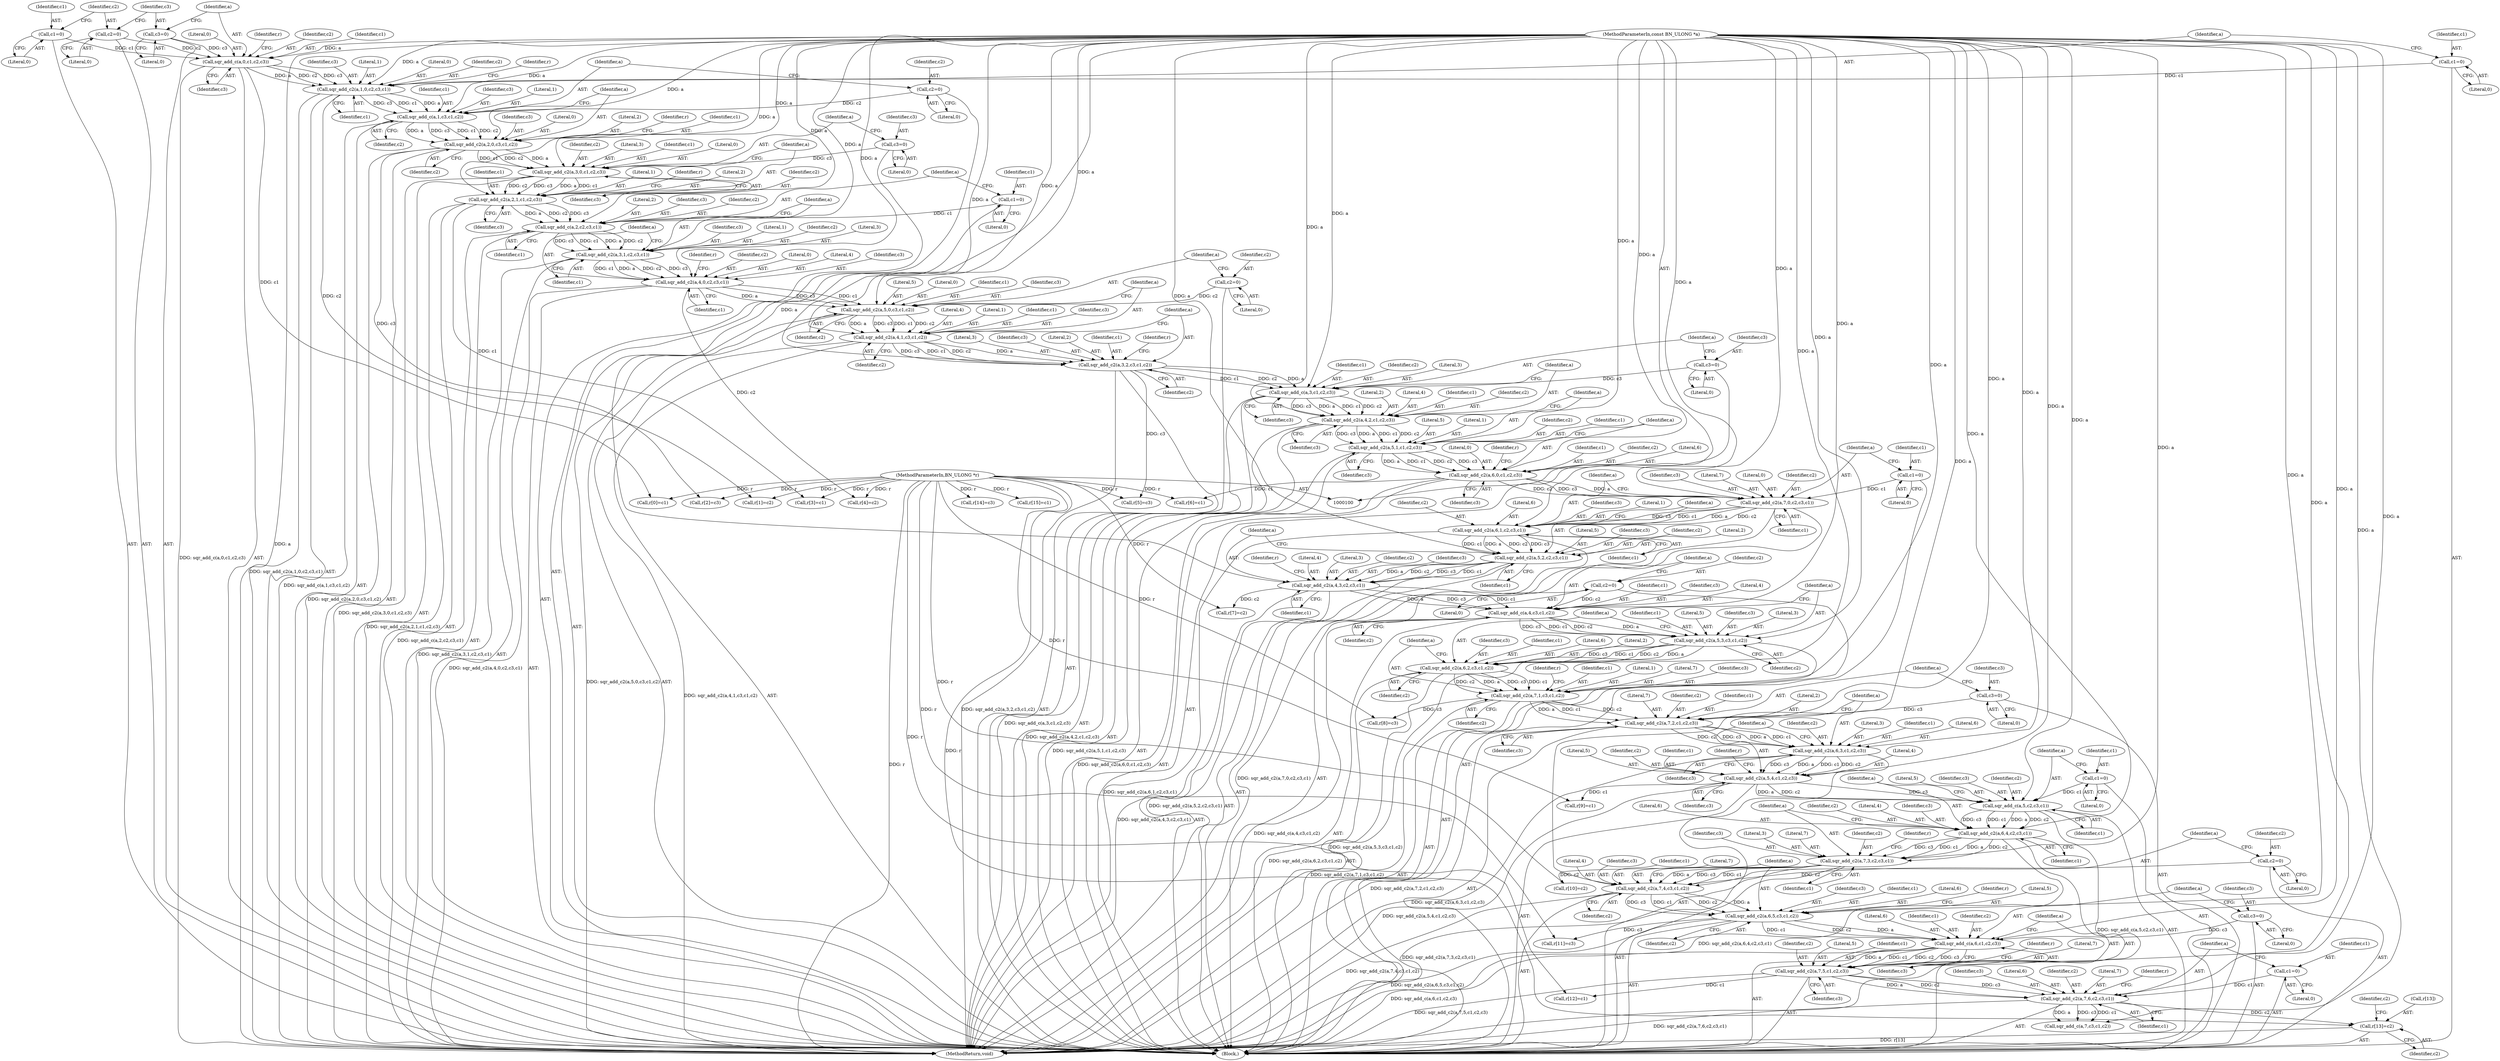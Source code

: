 digraph "0_openssl_a7a44ba55cb4f884c6bc9ceac90072dea38e66d0_2@array" {
"1000458" [label="(Call,r[13]=c2)"];
"1000451" [label="(Call,sqr_add_c2(a,7,6,c2,c3,c1))"];
"1000436" [label="(Call,sqr_add_c2(a,7,5,c1,c2,c3))"];
"1000430" [label="(Call,sqr_add_c(a,6,c1,c2,c3))"];
"1000415" [label="(Call,sqr_add_c2(a,6,5,c3,c1,c2))"];
"1000408" [label="(Call,sqr_add_c2(a,7,4,c3,c1,c2))"];
"1000393" [label="(Call,sqr_add_c2(a,7,3,c2,c3,c1))"];
"1000386" [label="(Call,sqr_add_c2(a,6,4,c2,c3,c1))"];
"1000380" [label="(Call,sqr_add_c(a,5,c2,c3,c1))"];
"1000365" [label="(Call,sqr_add_c2(a,5,4,c1,c2,c3))"];
"1000358" [label="(Call,sqr_add_c2(a,6,3,c1,c2,c3))"];
"1000351" [label="(Call,sqr_add_c2(a,7,2,c1,c2,c3))"];
"1000336" [label="(Call,sqr_add_c2(a,7,1,c3,c1,c2))"];
"1000329" [label="(Call,sqr_add_c2(a,6,2,c3,c1,c2))"];
"1000322" [label="(Call,sqr_add_c2(a,5,3,c3,c1,c2))"];
"1000316" [label="(Call,sqr_add_c(a,4,c3,c1,c2))"];
"1000301" [label="(Call,sqr_add_c2(a,4,3,c2,c3,c1))"];
"1000294" [label="(Call,sqr_add_c2(a,5,2,c2,c3,c1))"];
"1000287" [label="(Call,sqr_add_c2(a,6,1,c2,c3,c1))"];
"1000280" [label="(Call,sqr_add_c2(a,7,0,c2,c3,c1))"];
"1000265" [label="(Call,sqr_add_c2(a,6,0,c1,c2,c3))"];
"1000258" [label="(Call,sqr_add_c2(a,5,1,c1,c2,c3))"];
"1000251" [label="(Call,sqr_add_c2(a,4,2,c1,c2,c3))"];
"1000245" [label="(Call,sqr_add_c(a,3,c1,c2,c3))"];
"1000230" [label="(Call,sqr_add_c2(a,3,2,c3,c1,c2))"];
"1000223" [label="(Call,sqr_add_c2(a,4,1,c3,c1,c2))"];
"1000216" [label="(Call,sqr_add_c2(a,5,0,c3,c1,c2))"];
"1000201" [label="(Call,sqr_add_c2(a,4,0,c2,c3,c1))"];
"1000194" [label="(Call,sqr_add_c2(a,3,1,c2,c3,c1))"];
"1000188" [label="(Call,sqr_add_c(a,2,c2,c3,c1))"];
"1000173" [label="(Call,sqr_add_c2(a,2,1,c1,c2,c3))"];
"1000166" [label="(Call,sqr_add_c2(a,3,0,c1,c2,c3))"];
"1000151" [label="(Call,sqr_add_c2(a,2,0,c3,c1,c2))"];
"1000145" [label="(Call,sqr_add_c(a,1,c3,c1,c2))"];
"1000130" [label="(Call,sqr_add_c2(a,1,0,c2,c3,c1))"];
"1000116" [label="(Call,sqr_add_c(a,0,c1,c2,c3))"];
"1000102" [label="(MethodParameterIn,const BN_ULONG *a)"];
"1000107" [label="(Call,c1=0)"];
"1000110" [label="(Call,c2=0)"];
"1000113" [label="(Call,c3=0)"];
"1000127" [label="(Call,c1=0)"];
"1000142" [label="(Call,c2=0)"];
"1000163" [label="(Call,c3=0)"];
"1000185" [label="(Call,c1=0)"];
"1000213" [label="(Call,c2=0)"];
"1000242" [label="(Call,c3=0)"];
"1000277" [label="(Call,c1=0)"];
"1000313" [label="(Call,c2=0)"];
"1000348" [label="(Call,c3=0)"];
"1000377" [label="(Call,c1=0)"];
"1000405" [label="(Call,c2=0)"];
"1000427" [label="(Call,c3=0)"];
"1000448" [label="(Call,c1=0)"];
"1000101" [label="(MethodParameterIn,BN_ULONG *r)"];
"1000457" [label="(Identifier,c1)"];
"1000205" [label="(Identifier,c2)"];
"1000142" [label="(Call,c2=0)"];
"1000287" [label="(Call,sqr_add_c2(a,6,1,c2,c3,c1))"];
"1000148" [label="(Identifier,c3)"];
"1000333" [label="(Identifier,c3)"];
"1000195" [label="(Identifier,a)"];
"1000227" [label="(Identifier,c3)"];
"1000316" [label="(Call,sqr_add_c(a,4,c3,c1,c2))"];
"1000217" [label="(Identifier,a)"];
"1000351" [label="(Call,sqr_add_c2(a,7,2,c1,c2,c3))"];
"1000440" [label="(Identifier,c1)"];
"1000369" [label="(Identifier,c1)"];
"1000185" [label="(Call,c1=0)"];
"1000110" [label="(Call,c2=0)"];
"1000315" [label="(Literal,0)"];
"1000429" [label="(Literal,0)"];
"1000387" [label="(Identifier,a)"];
"1000155" [label="(Identifier,c3)"];
"1000169" [label="(Literal,0)"];
"1000294" [label="(Call,sqr_add_c2(a,5,2,c2,c3,c1))"];
"1000345" [label="(Identifier,r)"];
"1000320" [label="(Identifier,c1)"];
"1000328" [label="(Identifier,c2)"];
"1000395" [label="(Literal,7)"];
"1000293" [label="(Identifier,c1)"];
"1000422" [label="(Call,r[11]=c3)"];
"1000413" [label="(Identifier,c1)"];
"1000218" [label="(Literal,5)"];
"1000397" [label="(Identifier,c2)"];
"1000307" [label="(Identifier,c1)"];
"1000108" [label="(Identifier,c1)"];
"1000152" [label="(Identifier,a)"];
"1000354" [label="(Literal,2)"];
"1000357" [label="(Identifier,c3)"];
"1000317" [label="(Identifier,a)"];
"1000259" [label="(Identifier,a)"];
"1000377" [label="(Call,c1=0)"];
"1000284" [label="(Identifier,c2)"];
"1000219" [label="(Literal,0)"];
"1000334" [label="(Identifier,c1)"];
"1000374" [label="(Identifier,r)"];
"1000410" [label="(Literal,7)"];
"1000177" [label="(Identifier,c1)"];
"1000305" [label="(Identifier,c2)"];
"1000281" [label="(Identifier,a)"];
"1000295" [label="(Identifier,a)"];
"1000272" [label="(Call,r[6]=c1)"];
"1000204" [label="(Literal,0)"];
"1000131" [label="(Identifier,a)"];
"1000290" [label="(Literal,1)"];
"1000363" [label="(Identifier,c2)"];
"1000248" [label="(Identifier,c1)"];
"1000329" [label="(Call,sqr_add_c2(a,6,2,c3,c1,c2))"];
"1000107" [label="(Call,c1=0)"];
"1000386" [label="(Call,sqr_add_c2(a,6,4,c2,c3,c1))"];
"1000207" [label="(Identifier,c1)"];
"1000392" [label="(Identifier,c1)"];
"1000291" [label="(Identifier,c2)"];
"1000384" [label="(Identifier,c3)"];
"1000385" [label="(Identifier,c1)"];
"1000114" [label="(Identifier,c3)"];
"1000420" [label="(Identifier,c1)"];
"1000407" [label="(Literal,0)"];
"1000482" [label="(MethodReturn,void)"];
"1000350" [label="(Literal,0)"];
"1000191" [label="(Identifier,c2)"];
"1000103" [label="(Block,)"];
"1000147" [label="(Literal,1)"];
"1000124" [label="(Identifier,r)"];
"1000167" [label="(Identifier,a)"];
"1000157" [label="(Identifier,c2)"];
"1000251" [label="(Call,sqr_add_c2(a,4,2,c1,c2,c3))"];
"1000300" [label="(Identifier,c1)"];
"1000172" [label="(Identifier,c3)"];
"1000154" [label="(Literal,0)"];
"1000458" [label="(Call,r[13]=c2)"];
"1000464" [label="(Identifier,c2)"];
"1000371" [label="(Identifier,c3)"];
"1000368" [label="(Literal,4)"];
"1000336" [label="(Call,sqr_add_c2(a,7,1,c3,c1,c2))"];
"1000186" [label="(Identifier,c1)"];
"1000254" [label="(Literal,2)"];
"1000190" [label="(Literal,2)"];
"1000193" [label="(Identifier,c1)"];
"1000451" [label="(Call,sqr_add_c2(a,7,6,c2,c3,c1))"];
"1000321" [label="(Identifier,c2)"];
"1000176" [label="(Literal,1)"];
"1000182" [label="(Identifier,r)"];
"1000253" [label="(Literal,4)"];
"1000466" [label="(Call,sqr_add_c(a,7,c3,c1,c2))"];
"1000441" [label="(Identifier,c2)"];
"1000390" [label="(Identifier,c2)"];
"1000361" [label="(Literal,3)"];
"1000296" [label="(Literal,5)"];
"1000236" [label="(Identifier,c2)"];
"1000203" [label="(Literal,4)"];
"1000367" [label="(Literal,5)"];
"1000342" [label="(Identifier,c2)"];
"1000432" [label="(Literal,6)"];
"1000139" [label="(Identifier,r)"];
"1000120" [label="(Identifier,c2)"];
"1000113" [label="(Call,c3=0)"];
"1000171" [label="(Identifier,c2)"];
"1000225" [label="(Literal,4)"];
"1000477" [label="(Call,r[15]=c1)"];
"1000433" [label="(Identifier,c1)"];
"1000323" [label="(Identifier,a)"];
"1000366" [label="(Identifier,a)"];
"1000353" [label="(Literal,7)"];
"1000437" [label="(Identifier,a)"];
"1000200" [label="(Identifier,c1)"];
"1000187" [label="(Literal,0)"];
"1000299" [label="(Identifier,c3)"];
"1000383" [label="(Identifier,c2)"];
"1000267" [label="(Literal,6)"];
"1000348" [label="(Call,c3=0)"];
"1000358" [label="(Call,sqr_add_c2(a,6,3,c1,c2,c3))"];
"1000285" [label="(Identifier,c3)"];
"1000288" [label="(Identifier,a)"];
"1000337" [label="(Identifier,a)"];
"1000153" [label="(Literal,2)"];
"1000250" [label="(Identifier,c3)"];
"1000150" [label="(Identifier,c2)"];
"1000462" [label="(Identifier,c2)"];
"1000160" [label="(Identifier,r)"];
"1000326" [label="(Identifier,c3)"];
"1000352" [label="(Identifier,a)"];
"1000382" [label="(Literal,5)"];
"1000232" [label="(Literal,3)"];
"1000164" [label="(Identifier,c3)"];
"1000222" [label="(Identifier,c2)"];
"1000221" [label="(Identifier,c1)"];
"1000165" [label="(Literal,0)"];
"1000341" [label="(Identifier,c1)"];
"1000199" [label="(Identifier,c3)"];
"1000146" [label="(Identifier,a)"];
"1000370" [label="(Identifier,c2)"];
"1000359" [label="(Identifier,a)"];
"1000255" [label="(Identifier,c1)"];
"1000456" [label="(Identifier,c3)"];
"1000121" [label="(Identifier,c3)"];
"1000393" [label="(Call,sqr_add_c2(a,7,3,c2,c3,c1))"];
"1000194" [label="(Call,sqr_add_c2(a,3,1,c2,c3,c1))"];
"1000431" [label="(Identifier,a)"];
"1000400" [label="(Call,r[10]=c2)"];
"1000130" [label="(Call,sqr_add_c2(a,1,0,c2,c3,c1))"];
"1000129" [label="(Literal,0)"];
"1000417" [label="(Literal,6)"];
"1000102" [label="(MethodParameterIn,const BN_ULONG *a)"];
"1000430" [label="(Call,sqr_add_c(a,6,c1,c2,c3))"];
"1000415" [label="(Call,sqr_add_c2(a,6,5,c3,c1,c2))"];
"1000314" [label="(Identifier,c2)"];
"1000188" [label="(Call,sqr_add_c(a,2,c2,c3,c1))"];
"1000197" [label="(Literal,1)"];
"1000339" [label="(Literal,1)"];
"1000168" [label="(Literal,3)"];
"1000128" [label="(Identifier,c1)"];
"1000268" [label="(Literal,0)"];
"1000379" [label="(Literal,0)"];
"1000306" [label="(Identifier,c3)"];
"1000101" [label="(MethodParameterIn,BN_ULONG *r)"];
"1000372" [label="(Call,r[9]=c1)"];
"1000274" [label="(Identifier,r)"];
"1000280" [label="(Call,sqr_add_c2(a,7,0,c2,c3,c1))"];
"1000443" [label="(Call,r[12]=c1)"];
"1000414" [label="(Identifier,c2)"];
"1000234" [label="(Identifier,c3)"];
"1000416" [label="(Identifier,a)"];
"1000119" [label="(Identifier,c1)"];
"1000362" [label="(Identifier,c1)"];
"1000249" [label="(Identifier,c2)"];
"1000330" [label="(Identifier,a)"];
"1000402" [label="(Identifier,r)"];
"1000325" [label="(Literal,3)"];
"1000122" [label="(Call,r[0]=c1)"];
"1000327" [label="(Identifier,c1)"];
"1000322" [label="(Call,sqr_add_c2(a,5,3,c3,c1,c2))"];
"1000301" [label="(Call,sqr_add_c2(a,4,3,c2,c3,c1))"];
"1000298" [label="(Identifier,c2)"];
"1000226" [label="(Literal,1)"];
"1000170" [label="(Identifier,c1)"];
"1000233" [label="(Literal,2)"];
"1000206" [label="(Identifier,c3)"];
"1000237" [label="(Call,r[5]=c3)"];
"1000389" [label="(Literal,4)"];
"1000277" [label="(Call,c1=0)"];
"1000192" [label="(Identifier,c3)"];
"1000427" [label="(Call,c3=0)"];
"1000408" [label="(Call,sqr_add_c2(a,7,4,c3,c1,c2))"];
"1000265" [label="(Call,sqr_add_c2(a,6,0,c1,c2,c3))"];
"1000454" [label="(Literal,6)"];
"1000411" [label="(Literal,4)"];
"1000257" [label="(Identifier,c3)"];
"1000252" [label="(Identifier,a)"];
"1000262" [label="(Identifier,c1)"];
"1000235" [label="(Identifier,c1)"];
"1000180" [label="(Call,r[3]=c1)"];
"1000145" [label="(Call,sqr_add_c(a,1,c3,c1,c2))"];
"1000244" [label="(Literal,0)"];
"1000243" [label="(Identifier,c3)"];
"1000335" [label="(Identifier,c2)"];
"1000439" [label="(Literal,5)"];
"1000116" [label="(Call,sqr_add_c(a,0,c1,c2,c3))"];
"1000424" [label="(Identifier,r)"];
"1000449" [label="(Identifier,c1)"];
"1000436" [label="(Call,sqr_add_c2(a,7,5,c1,c2,c3))"];
"1000356" [label="(Identifier,c2)"];
"1000173" [label="(Call,sqr_add_c2(a,2,1,c1,c2,c3))"];
"1000137" [label="(Call,r[1]=c2)"];
"1000381" [label="(Identifier,a)"];
"1000412" [label="(Identifier,c3)"];
"1000127" [label="(Call,c1=0)"];
"1000455" [label="(Identifier,c2)"];
"1000118" [label="(Literal,0)"];
"1000115" [label="(Literal,0)"];
"1000215" [label="(Literal,0)"];
"1000319" [label="(Identifier,c3)"];
"1000231" [label="(Identifier,a)"];
"1000198" [label="(Identifier,c2)"];
"1000343" [label="(Call,r[8]=c3)"];
"1000445" [label="(Identifier,r)"];
"1000286" [label="(Identifier,c1)"];
"1000230" [label="(Call,sqr_add_c2(a,3,2,c3,c1,c2))"];
"1000338" [label="(Literal,7)"];
"1000158" [label="(Call,r[2]=c3)"];
"1000349" [label="(Identifier,c3)"];
"1000210" [label="(Identifier,r)"];
"1000391" [label="(Identifier,c3)"];
"1000297" [label="(Literal,2)"];
"1000214" [label="(Identifier,c2)"];
"1000279" [label="(Literal,0)"];
"1000421" [label="(Identifier,c2)"];
"1000331" [label="(Literal,6)"];
"1000434" [label="(Identifier,c2)"];
"1000459" [label="(Call,r[13])"];
"1000282" [label="(Literal,7)"];
"1000220" [label="(Identifier,c3)"];
"1000399" [label="(Identifier,c1)"];
"1000269" [label="(Identifier,c1)"];
"1000260" [label="(Literal,5)"];
"1000448" [label="(Call,c1=0)"];
"1000246" [label="(Identifier,a)"];
"1000228" [label="(Identifier,c1)"];
"1000201" [label="(Call,sqr_add_c2(a,4,0,c2,c3,c1))"];
"1000189" [label="(Identifier,a)"];
"1000438" [label="(Literal,7)"];
"1000245" [label="(Call,sqr_add_c(a,3,c1,c2,c3))"];
"1000261" [label="(Literal,1)"];
"1000380" [label="(Call,sqr_add_c(a,5,c2,c3,c1))"];
"1000340" [label="(Identifier,c3)"];
"1000175" [label="(Literal,2)"];
"1000208" [label="(Call,r[4]=c2)"];
"1000112" [label="(Literal,0)"];
"1000318" [label="(Literal,4)"];
"1000256" [label="(Identifier,c2)"];
"1000229" [label="(Identifier,c2)"];
"1000365" [label="(Call,sqr_add_c2(a,5,4,c1,c2,c3))"];
"1000196" [label="(Literal,3)"];
"1000163" [label="(Call,c3=0)"];
"1000149" [label="(Identifier,c1)"];
"1000117" [label="(Identifier,a)"];
"1000302" [label="(Identifier,a)"];
"1000216" [label="(Call,sqr_add_c2(a,5,0,c3,c1,c2))"];
"1000179" [label="(Identifier,c3)"];
"1000394" [label="(Identifier,a)"];
"1000109" [label="(Literal,0)"];
"1000409" [label="(Identifier,a)"];
"1000271" [label="(Identifier,c3)"];
"1000364" [label="(Identifier,c3)"];
"1000224" [label="(Identifier,a)"];
"1000174" [label="(Identifier,a)"];
"1000398" [label="(Identifier,c3)"];
"1000360" [label="(Literal,6)"];
"1000472" [label="(Call,r[14]=c3)"];
"1000453" [label="(Literal,7)"];
"1000166" [label="(Call,sqr_add_c2(a,3,0,c1,c2,c3))"];
"1000270" [label="(Identifier,c2)"];
"1000419" [label="(Identifier,c3)"];
"1000202" [label="(Identifier,a)"];
"1000239" [label="(Identifier,r)"];
"1000355" [label="(Identifier,c1)"];
"1000135" [label="(Identifier,c3)"];
"1000406" [label="(Identifier,c2)"];
"1000178" [label="(Identifier,c2)"];
"1000452" [label="(Identifier,a)"];
"1000213" [label="(Call,c2=0)"];
"1000313" [label="(Call,c2=0)"];
"1000405" [label="(Call,c2=0)"];
"1000324" [label="(Literal,5)"];
"1000308" [label="(Call,r[7]=c2)"];
"1000435" [label="(Identifier,c3)"];
"1000151" [label="(Call,sqr_add_c2(a,2,0,c3,c1,c2))"];
"1000278" [label="(Identifier,c1)"];
"1000378" [label="(Identifier,c1)"];
"1000388" [label="(Literal,6)"];
"1000442" [label="(Identifier,c3)"];
"1000242" [label="(Call,c3=0)"];
"1000144" [label="(Literal,0)"];
"1000143" [label="(Identifier,c2)"];
"1000289" [label="(Literal,6)"];
"1000264" [label="(Identifier,c3)"];
"1000396" [label="(Literal,3)"];
"1000258" [label="(Call,sqr_add_c2(a,5,1,c1,c2,c3))"];
"1000132" [label="(Literal,1)"];
"1000428" [label="(Identifier,c3)"];
"1000292" [label="(Identifier,c3)"];
"1000460" [label="(Identifier,r)"];
"1000450" [label="(Literal,0)"];
"1000332" [label="(Literal,2)"];
"1000310" [label="(Identifier,r)"];
"1000156" [label="(Identifier,c1)"];
"1000303" [label="(Literal,4)"];
"1000304" [label="(Literal,3)"];
"1000247" [label="(Literal,3)"];
"1000283" [label="(Literal,0)"];
"1000266" [label="(Identifier,a)"];
"1000263" [label="(Identifier,c2)"];
"1000133" [label="(Literal,0)"];
"1000223" [label="(Call,sqr_add_c2(a,4,1,c3,c1,c2))"];
"1000136" [label="(Identifier,c1)"];
"1000134" [label="(Identifier,c2)"];
"1000111" [label="(Identifier,c2)"];
"1000418" [label="(Literal,5)"];
"1000458" -> "1000103"  [label="AST: "];
"1000458" -> "1000462"  [label="CFG: "];
"1000459" -> "1000458"  [label="AST: "];
"1000462" -> "1000458"  [label="AST: "];
"1000464" -> "1000458"  [label="CFG: "];
"1000458" -> "1000482"  [label="DDG: r[13]"];
"1000451" -> "1000458"  [label="DDG: c2"];
"1000101" -> "1000458"  [label="DDG: r"];
"1000451" -> "1000103"  [label="AST: "];
"1000451" -> "1000457"  [label="CFG: "];
"1000452" -> "1000451"  [label="AST: "];
"1000453" -> "1000451"  [label="AST: "];
"1000454" -> "1000451"  [label="AST: "];
"1000455" -> "1000451"  [label="AST: "];
"1000456" -> "1000451"  [label="AST: "];
"1000457" -> "1000451"  [label="AST: "];
"1000460" -> "1000451"  [label="CFG: "];
"1000451" -> "1000482"  [label="DDG: sqr_add_c2(a,7,6,c2,c3,c1)"];
"1000436" -> "1000451"  [label="DDG: a"];
"1000436" -> "1000451"  [label="DDG: c2"];
"1000436" -> "1000451"  [label="DDG: c3"];
"1000102" -> "1000451"  [label="DDG: a"];
"1000448" -> "1000451"  [label="DDG: c1"];
"1000451" -> "1000466"  [label="DDG: a"];
"1000451" -> "1000466"  [label="DDG: c3"];
"1000451" -> "1000466"  [label="DDG: c1"];
"1000436" -> "1000103"  [label="AST: "];
"1000436" -> "1000442"  [label="CFG: "];
"1000437" -> "1000436"  [label="AST: "];
"1000438" -> "1000436"  [label="AST: "];
"1000439" -> "1000436"  [label="AST: "];
"1000440" -> "1000436"  [label="AST: "];
"1000441" -> "1000436"  [label="AST: "];
"1000442" -> "1000436"  [label="AST: "];
"1000445" -> "1000436"  [label="CFG: "];
"1000436" -> "1000482"  [label="DDG: sqr_add_c2(a,7,5,c1,c2,c3)"];
"1000430" -> "1000436"  [label="DDG: a"];
"1000430" -> "1000436"  [label="DDG: c1"];
"1000430" -> "1000436"  [label="DDG: c2"];
"1000430" -> "1000436"  [label="DDG: c3"];
"1000102" -> "1000436"  [label="DDG: a"];
"1000436" -> "1000443"  [label="DDG: c1"];
"1000430" -> "1000103"  [label="AST: "];
"1000430" -> "1000435"  [label="CFG: "];
"1000431" -> "1000430"  [label="AST: "];
"1000432" -> "1000430"  [label="AST: "];
"1000433" -> "1000430"  [label="AST: "];
"1000434" -> "1000430"  [label="AST: "];
"1000435" -> "1000430"  [label="AST: "];
"1000437" -> "1000430"  [label="CFG: "];
"1000430" -> "1000482"  [label="DDG: sqr_add_c(a,6,c1,c2,c3)"];
"1000415" -> "1000430"  [label="DDG: a"];
"1000415" -> "1000430"  [label="DDG: c1"];
"1000415" -> "1000430"  [label="DDG: c2"];
"1000102" -> "1000430"  [label="DDG: a"];
"1000427" -> "1000430"  [label="DDG: c3"];
"1000415" -> "1000103"  [label="AST: "];
"1000415" -> "1000421"  [label="CFG: "];
"1000416" -> "1000415"  [label="AST: "];
"1000417" -> "1000415"  [label="AST: "];
"1000418" -> "1000415"  [label="AST: "];
"1000419" -> "1000415"  [label="AST: "];
"1000420" -> "1000415"  [label="AST: "];
"1000421" -> "1000415"  [label="AST: "];
"1000424" -> "1000415"  [label="CFG: "];
"1000415" -> "1000482"  [label="DDG: sqr_add_c2(a,6,5,c3,c1,c2)"];
"1000408" -> "1000415"  [label="DDG: a"];
"1000408" -> "1000415"  [label="DDG: c3"];
"1000408" -> "1000415"  [label="DDG: c1"];
"1000408" -> "1000415"  [label="DDG: c2"];
"1000102" -> "1000415"  [label="DDG: a"];
"1000415" -> "1000422"  [label="DDG: c3"];
"1000408" -> "1000103"  [label="AST: "];
"1000408" -> "1000414"  [label="CFG: "];
"1000409" -> "1000408"  [label="AST: "];
"1000410" -> "1000408"  [label="AST: "];
"1000411" -> "1000408"  [label="AST: "];
"1000412" -> "1000408"  [label="AST: "];
"1000413" -> "1000408"  [label="AST: "];
"1000414" -> "1000408"  [label="AST: "];
"1000416" -> "1000408"  [label="CFG: "];
"1000408" -> "1000482"  [label="DDG: sqr_add_c2(a,7,4,c3,c1,c2)"];
"1000393" -> "1000408"  [label="DDG: a"];
"1000393" -> "1000408"  [label="DDG: c3"];
"1000393" -> "1000408"  [label="DDG: c1"];
"1000102" -> "1000408"  [label="DDG: a"];
"1000405" -> "1000408"  [label="DDG: c2"];
"1000393" -> "1000103"  [label="AST: "];
"1000393" -> "1000399"  [label="CFG: "];
"1000394" -> "1000393"  [label="AST: "];
"1000395" -> "1000393"  [label="AST: "];
"1000396" -> "1000393"  [label="AST: "];
"1000397" -> "1000393"  [label="AST: "];
"1000398" -> "1000393"  [label="AST: "];
"1000399" -> "1000393"  [label="AST: "];
"1000402" -> "1000393"  [label="CFG: "];
"1000393" -> "1000482"  [label="DDG: sqr_add_c2(a,7,3,c2,c3,c1)"];
"1000386" -> "1000393"  [label="DDG: a"];
"1000386" -> "1000393"  [label="DDG: c2"];
"1000386" -> "1000393"  [label="DDG: c3"];
"1000386" -> "1000393"  [label="DDG: c1"];
"1000102" -> "1000393"  [label="DDG: a"];
"1000393" -> "1000400"  [label="DDG: c2"];
"1000386" -> "1000103"  [label="AST: "];
"1000386" -> "1000392"  [label="CFG: "];
"1000387" -> "1000386"  [label="AST: "];
"1000388" -> "1000386"  [label="AST: "];
"1000389" -> "1000386"  [label="AST: "];
"1000390" -> "1000386"  [label="AST: "];
"1000391" -> "1000386"  [label="AST: "];
"1000392" -> "1000386"  [label="AST: "];
"1000394" -> "1000386"  [label="CFG: "];
"1000386" -> "1000482"  [label="DDG: sqr_add_c2(a,6,4,c2,c3,c1)"];
"1000380" -> "1000386"  [label="DDG: a"];
"1000380" -> "1000386"  [label="DDG: c2"];
"1000380" -> "1000386"  [label="DDG: c3"];
"1000380" -> "1000386"  [label="DDG: c1"];
"1000102" -> "1000386"  [label="DDG: a"];
"1000380" -> "1000103"  [label="AST: "];
"1000380" -> "1000385"  [label="CFG: "];
"1000381" -> "1000380"  [label="AST: "];
"1000382" -> "1000380"  [label="AST: "];
"1000383" -> "1000380"  [label="AST: "];
"1000384" -> "1000380"  [label="AST: "];
"1000385" -> "1000380"  [label="AST: "];
"1000387" -> "1000380"  [label="CFG: "];
"1000380" -> "1000482"  [label="DDG: sqr_add_c(a,5,c2,c3,c1)"];
"1000365" -> "1000380"  [label="DDG: a"];
"1000365" -> "1000380"  [label="DDG: c2"];
"1000365" -> "1000380"  [label="DDG: c3"];
"1000102" -> "1000380"  [label="DDG: a"];
"1000377" -> "1000380"  [label="DDG: c1"];
"1000365" -> "1000103"  [label="AST: "];
"1000365" -> "1000371"  [label="CFG: "];
"1000366" -> "1000365"  [label="AST: "];
"1000367" -> "1000365"  [label="AST: "];
"1000368" -> "1000365"  [label="AST: "];
"1000369" -> "1000365"  [label="AST: "];
"1000370" -> "1000365"  [label="AST: "];
"1000371" -> "1000365"  [label="AST: "];
"1000374" -> "1000365"  [label="CFG: "];
"1000365" -> "1000482"  [label="DDG: sqr_add_c2(a,5,4,c1,c2,c3)"];
"1000358" -> "1000365"  [label="DDG: a"];
"1000358" -> "1000365"  [label="DDG: c1"];
"1000358" -> "1000365"  [label="DDG: c2"];
"1000358" -> "1000365"  [label="DDG: c3"];
"1000102" -> "1000365"  [label="DDG: a"];
"1000365" -> "1000372"  [label="DDG: c1"];
"1000358" -> "1000103"  [label="AST: "];
"1000358" -> "1000364"  [label="CFG: "];
"1000359" -> "1000358"  [label="AST: "];
"1000360" -> "1000358"  [label="AST: "];
"1000361" -> "1000358"  [label="AST: "];
"1000362" -> "1000358"  [label="AST: "];
"1000363" -> "1000358"  [label="AST: "];
"1000364" -> "1000358"  [label="AST: "];
"1000366" -> "1000358"  [label="CFG: "];
"1000358" -> "1000482"  [label="DDG: sqr_add_c2(a,6,3,c1,c2,c3)"];
"1000351" -> "1000358"  [label="DDG: a"];
"1000351" -> "1000358"  [label="DDG: c1"];
"1000351" -> "1000358"  [label="DDG: c2"];
"1000351" -> "1000358"  [label="DDG: c3"];
"1000102" -> "1000358"  [label="DDG: a"];
"1000351" -> "1000103"  [label="AST: "];
"1000351" -> "1000357"  [label="CFG: "];
"1000352" -> "1000351"  [label="AST: "];
"1000353" -> "1000351"  [label="AST: "];
"1000354" -> "1000351"  [label="AST: "];
"1000355" -> "1000351"  [label="AST: "];
"1000356" -> "1000351"  [label="AST: "];
"1000357" -> "1000351"  [label="AST: "];
"1000359" -> "1000351"  [label="CFG: "];
"1000351" -> "1000482"  [label="DDG: sqr_add_c2(a,7,2,c1,c2,c3)"];
"1000336" -> "1000351"  [label="DDG: a"];
"1000336" -> "1000351"  [label="DDG: c1"];
"1000336" -> "1000351"  [label="DDG: c2"];
"1000102" -> "1000351"  [label="DDG: a"];
"1000348" -> "1000351"  [label="DDG: c3"];
"1000336" -> "1000103"  [label="AST: "];
"1000336" -> "1000342"  [label="CFG: "];
"1000337" -> "1000336"  [label="AST: "];
"1000338" -> "1000336"  [label="AST: "];
"1000339" -> "1000336"  [label="AST: "];
"1000340" -> "1000336"  [label="AST: "];
"1000341" -> "1000336"  [label="AST: "];
"1000342" -> "1000336"  [label="AST: "];
"1000345" -> "1000336"  [label="CFG: "];
"1000336" -> "1000482"  [label="DDG: sqr_add_c2(a,7,1,c3,c1,c2)"];
"1000329" -> "1000336"  [label="DDG: a"];
"1000329" -> "1000336"  [label="DDG: c3"];
"1000329" -> "1000336"  [label="DDG: c1"];
"1000329" -> "1000336"  [label="DDG: c2"];
"1000102" -> "1000336"  [label="DDG: a"];
"1000336" -> "1000343"  [label="DDG: c3"];
"1000329" -> "1000103"  [label="AST: "];
"1000329" -> "1000335"  [label="CFG: "];
"1000330" -> "1000329"  [label="AST: "];
"1000331" -> "1000329"  [label="AST: "];
"1000332" -> "1000329"  [label="AST: "];
"1000333" -> "1000329"  [label="AST: "];
"1000334" -> "1000329"  [label="AST: "];
"1000335" -> "1000329"  [label="AST: "];
"1000337" -> "1000329"  [label="CFG: "];
"1000329" -> "1000482"  [label="DDG: sqr_add_c2(a,6,2,c3,c1,c2)"];
"1000322" -> "1000329"  [label="DDG: a"];
"1000322" -> "1000329"  [label="DDG: c3"];
"1000322" -> "1000329"  [label="DDG: c1"];
"1000322" -> "1000329"  [label="DDG: c2"];
"1000102" -> "1000329"  [label="DDG: a"];
"1000322" -> "1000103"  [label="AST: "];
"1000322" -> "1000328"  [label="CFG: "];
"1000323" -> "1000322"  [label="AST: "];
"1000324" -> "1000322"  [label="AST: "];
"1000325" -> "1000322"  [label="AST: "];
"1000326" -> "1000322"  [label="AST: "];
"1000327" -> "1000322"  [label="AST: "];
"1000328" -> "1000322"  [label="AST: "];
"1000330" -> "1000322"  [label="CFG: "];
"1000322" -> "1000482"  [label="DDG: sqr_add_c2(a,5,3,c3,c1,c2)"];
"1000316" -> "1000322"  [label="DDG: a"];
"1000316" -> "1000322"  [label="DDG: c3"];
"1000316" -> "1000322"  [label="DDG: c1"];
"1000316" -> "1000322"  [label="DDG: c2"];
"1000102" -> "1000322"  [label="DDG: a"];
"1000316" -> "1000103"  [label="AST: "];
"1000316" -> "1000321"  [label="CFG: "];
"1000317" -> "1000316"  [label="AST: "];
"1000318" -> "1000316"  [label="AST: "];
"1000319" -> "1000316"  [label="AST: "];
"1000320" -> "1000316"  [label="AST: "];
"1000321" -> "1000316"  [label="AST: "];
"1000323" -> "1000316"  [label="CFG: "];
"1000316" -> "1000482"  [label="DDG: sqr_add_c(a,4,c3,c1,c2)"];
"1000301" -> "1000316"  [label="DDG: a"];
"1000301" -> "1000316"  [label="DDG: c3"];
"1000301" -> "1000316"  [label="DDG: c1"];
"1000102" -> "1000316"  [label="DDG: a"];
"1000313" -> "1000316"  [label="DDG: c2"];
"1000301" -> "1000103"  [label="AST: "];
"1000301" -> "1000307"  [label="CFG: "];
"1000302" -> "1000301"  [label="AST: "];
"1000303" -> "1000301"  [label="AST: "];
"1000304" -> "1000301"  [label="AST: "];
"1000305" -> "1000301"  [label="AST: "];
"1000306" -> "1000301"  [label="AST: "];
"1000307" -> "1000301"  [label="AST: "];
"1000310" -> "1000301"  [label="CFG: "];
"1000301" -> "1000482"  [label="DDG: sqr_add_c2(a,4,3,c2,c3,c1)"];
"1000294" -> "1000301"  [label="DDG: a"];
"1000294" -> "1000301"  [label="DDG: c2"];
"1000294" -> "1000301"  [label="DDG: c3"];
"1000294" -> "1000301"  [label="DDG: c1"];
"1000102" -> "1000301"  [label="DDG: a"];
"1000301" -> "1000308"  [label="DDG: c2"];
"1000294" -> "1000103"  [label="AST: "];
"1000294" -> "1000300"  [label="CFG: "];
"1000295" -> "1000294"  [label="AST: "];
"1000296" -> "1000294"  [label="AST: "];
"1000297" -> "1000294"  [label="AST: "];
"1000298" -> "1000294"  [label="AST: "];
"1000299" -> "1000294"  [label="AST: "];
"1000300" -> "1000294"  [label="AST: "];
"1000302" -> "1000294"  [label="CFG: "];
"1000294" -> "1000482"  [label="DDG: sqr_add_c2(a,5,2,c2,c3,c1)"];
"1000287" -> "1000294"  [label="DDG: a"];
"1000287" -> "1000294"  [label="DDG: c2"];
"1000287" -> "1000294"  [label="DDG: c3"];
"1000287" -> "1000294"  [label="DDG: c1"];
"1000102" -> "1000294"  [label="DDG: a"];
"1000287" -> "1000103"  [label="AST: "];
"1000287" -> "1000293"  [label="CFG: "];
"1000288" -> "1000287"  [label="AST: "];
"1000289" -> "1000287"  [label="AST: "];
"1000290" -> "1000287"  [label="AST: "];
"1000291" -> "1000287"  [label="AST: "];
"1000292" -> "1000287"  [label="AST: "];
"1000293" -> "1000287"  [label="AST: "];
"1000295" -> "1000287"  [label="CFG: "];
"1000287" -> "1000482"  [label="DDG: sqr_add_c2(a,6,1,c2,c3,c1)"];
"1000280" -> "1000287"  [label="DDG: a"];
"1000280" -> "1000287"  [label="DDG: c2"];
"1000280" -> "1000287"  [label="DDG: c3"];
"1000280" -> "1000287"  [label="DDG: c1"];
"1000102" -> "1000287"  [label="DDG: a"];
"1000280" -> "1000103"  [label="AST: "];
"1000280" -> "1000286"  [label="CFG: "];
"1000281" -> "1000280"  [label="AST: "];
"1000282" -> "1000280"  [label="AST: "];
"1000283" -> "1000280"  [label="AST: "];
"1000284" -> "1000280"  [label="AST: "];
"1000285" -> "1000280"  [label="AST: "];
"1000286" -> "1000280"  [label="AST: "];
"1000288" -> "1000280"  [label="CFG: "];
"1000280" -> "1000482"  [label="DDG: sqr_add_c2(a,7,0,c2,c3,c1)"];
"1000265" -> "1000280"  [label="DDG: a"];
"1000265" -> "1000280"  [label="DDG: c2"];
"1000265" -> "1000280"  [label="DDG: c3"];
"1000102" -> "1000280"  [label="DDG: a"];
"1000277" -> "1000280"  [label="DDG: c1"];
"1000265" -> "1000103"  [label="AST: "];
"1000265" -> "1000271"  [label="CFG: "];
"1000266" -> "1000265"  [label="AST: "];
"1000267" -> "1000265"  [label="AST: "];
"1000268" -> "1000265"  [label="AST: "];
"1000269" -> "1000265"  [label="AST: "];
"1000270" -> "1000265"  [label="AST: "];
"1000271" -> "1000265"  [label="AST: "];
"1000274" -> "1000265"  [label="CFG: "];
"1000265" -> "1000482"  [label="DDG: sqr_add_c2(a,6,0,c1,c2,c3)"];
"1000258" -> "1000265"  [label="DDG: a"];
"1000258" -> "1000265"  [label="DDG: c1"];
"1000258" -> "1000265"  [label="DDG: c2"];
"1000258" -> "1000265"  [label="DDG: c3"];
"1000102" -> "1000265"  [label="DDG: a"];
"1000265" -> "1000272"  [label="DDG: c1"];
"1000258" -> "1000103"  [label="AST: "];
"1000258" -> "1000264"  [label="CFG: "];
"1000259" -> "1000258"  [label="AST: "];
"1000260" -> "1000258"  [label="AST: "];
"1000261" -> "1000258"  [label="AST: "];
"1000262" -> "1000258"  [label="AST: "];
"1000263" -> "1000258"  [label="AST: "];
"1000264" -> "1000258"  [label="AST: "];
"1000266" -> "1000258"  [label="CFG: "];
"1000258" -> "1000482"  [label="DDG: sqr_add_c2(a,5,1,c1,c2,c3)"];
"1000251" -> "1000258"  [label="DDG: a"];
"1000251" -> "1000258"  [label="DDG: c1"];
"1000251" -> "1000258"  [label="DDG: c2"];
"1000251" -> "1000258"  [label="DDG: c3"];
"1000102" -> "1000258"  [label="DDG: a"];
"1000251" -> "1000103"  [label="AST: "];
"1000251" -> "1000257"  [label="CFG: "];
"1000252" -> "1000251"  [label="AST: "];
"1000253" -> "1000251"  [label="AST: "];
"1000254" -> "1000251"  [label="AST: "];
"1000255" -> "1000251"  [label="AST: "];
"1000256" -> "1000251"  [label="AST: "];
"1000257" -> "1000251"  [label="AST: "];
"1000259" -> "1000251"  [label="CFG: "];
"1000251" -> "1000482"  [label="DDG: sqr_add_c2(a,4,2,c1,c2,c3)"];
"1000245" -> "1000251"  [label="DDG: a"];
"1000245" -> "1000251"  [label="DDG: c1"];
"1000245" -> "1000251"  [label="DDG: c2"];
"1000245" -> "1000251"  [label="DDG: c3"];
"1000102" -> "1000251"  [label="DDG: a"];
"1000245" -> "1000103"  [label="AST: "];
"1000245" -> "1000250"  [label="CFG: "];
"1000246" -> "1000245"  [label="AST: "];
"1000247" -> "1000245"  [label="AST: "];
"1000248" -> "1000245"  [label="AST: "];
"1000249" -> "1000245"  [label="AST: "];
"1000250" -> "1000245"  [label="AST: "];
"1000252" -> "1000245"  [label="CFG: "];
"1000245" -> "1000482"  [label="DDG: sqr_add_c(a,3,c1,c2,c3)"];
"1000230" -> "1000245"  [label="DDG: a"];
"1000230" -> "1000245"  [label="DDG: c1"];
"1000230" -> "1000245"  [label="DDG: c2"];
"1000102" -> "1000245"  [label="DDG: a"];
"1000242" -> "1000245"  [label="DDG: c3"];
"1000230" -> "1000103"  [label="AST: "];
"1000230" -> "1000236"  [label="CFG: "];
"1000231" -> "1000230"  [label="AST: "];
"1000232" -> "1000230"  [label="AST: "];
"1000233" -> "1000230"  [label="AST: "];
"1000234" -> "1000230"  [label="AST: "];
"1000235" -> "1000230"  [label="AST: "];
"1000236" -> "1000230"  [label="AST: "];
"1000239" -> "1000230"  [label="CFG: "];
"1000230" -> "1000482"  [label="DDG: sqr_add_c2(a,3,2,c3,c1,c2)"];
"1000223" -> "1000230"  [label="DDG: a"];
"1000223" -> "1000230"  [label="DDG: c3"];
"1000223" -> "1000230"  [label="DDG: c1"];
"1000223" -> "1000230"  [label="DDG: c2"];
"1000102" -> "1000230"  [label="DDG: a"];
"1000230" -> "1000237"  [label="DDG: c3"];
"1000223" -> "1000103"  [label="AST: "];
"1000223" -> "1000229"  [label="CFG: "];
"1000224" -> "1000223"  [label="AST: "];
"1000225" -> "1000223"  [label="AST: "];
"1000226" -> "1000223"  [label="AST: "];
"1000227" -> "1000223"  [label="AST: "];
"1000228" -> "1000223"  [label="AST: "];
"1000229" -> "1000223"  [label="AST: "];
"1000231" -> "1000223"  [label="CFG: "];
"1000223" -> "1000482"  [label="DDG: sqr_add_c2(a,4,1,c3,c1,c2)"];
"1000216" -> "1000223"  [label="DDG: a"];
"1000216" -> "1000223"  [label="DDG: c3"];
"1000216" -> "1000223"  [label="DDG: c1"];
"1000216" -> "1000223"  [label="DDG: c2"];
"1000102" -> "1000223"  [label="DDG: a"];
"1000216" -> "1000103"  [label="AST: "];
"1000216" -> "1000222"  [label="CFG: "];
"1000217" -> "1000216"  [label="AST: "];
"1000218" -> "1000216"  [label="AST: "];
"1000219" -> "1000216"  [label="AST: "];
"1000220" -> "1000216"  [label="AST: "];
"1000221" -> "1000216"  [label="AST: "];
"1000222" -> "1000216"  [label="AST: "];
"1000224" -> "1000216"  [label="CFG: "];
"1000216" -> "1000482"  [label="DDG: sqr_add_c2(a,5,0,c3,c1,c2)"];
"1000201" -> "1000216"  [label="DDG: a"];
"1000201" -> "1000216"  [label="DDG: c3"];
"1000201" -> "1000216"  [label="DDG: c1"];
"1000102" -> "1000216"  [label="DDG: a"];
"1000213" -> "1000216"  [label="DDG: c2"];
"1000201" -> "1000103"  [label="AST: "];
"1000201" -> "1000207"  [label="CFG: "];
"1000202" -> "1000201"  [label="AST: "];
"1000203" -> "1000201"  [label="AST: "];
"1000204" -> "1000201"  [label="AST: "];
"1000205" -> "1000201"  [label="AST: "];
"1000206" -> "1000201"  [label="AST: "];
"1000207" -> "1000201"  [label="AST: "];
"1000210" -> "1000201"  [label="CFG: "];
"1000201" -> "1000482"  [label="DDG: sqr_add_c2(a,4,0,c2,c3,c1)"];
"1000194" -> "1000201"  [label="DDG: a"];
"1000194" -> "1000201"  [label="DDG: c2"];
"1000194" -> "1000201"  [label="DDG: c3"];
"1000194" -> "1000201"  [label="DDG: c1"];
"1000102" -> "1000201"  [label="DDG: a"];
"1000201" -> "1000208"  [label="DDG: c2"];
"1000194" -> "1000103"  [label="AST: "];
"1000194" -> "1000200"  [label="CFG: "];
"1000195" -> "1000194"  [label="AST: "];
"1000196" -> "1000194"  [label="AST: "];
"1000197" -> "1000194"  [label="AST: "];
"1000198" -> "1000194"  [label="AST: "];
"1000199" -> "1000194"  [label="AST: "];
"1000200" -> "1000194"  [label="AST: "];
"1000202" -> "1000194"  [label="CFG: "];
"1000194" -> "1000482"  [label="DDG: sqr_add_c2(a,3,1,c2,c3,c1)"];
"1000188" -> "1000194"  [label="DDG: a"];
"1000188" -> "1000194"  [label="DDG: c2"];
"1000188" -> "1000194"  [label="DDG: c3"];
"1000188" -> "1000194"  [label="DDG: c1"];
"1000102" -> "1000194"  [label="DDG: a"];
"1000188" -> "1000103"  [label="AST: "];
"1000188" -> "1000193"  [label="CFG: "];
"1000189" -> "1000188"  [label="AST: "];
"1000190" -> "1000188"  [label="AST: "];
"1000191" -> "1000188"  [label="AST: "];
"1000192" -> "1000188"  [label="AST: "];
"1000193" -> "1000188"  [label="AST: "];
"1000195" -> "1000188"  [label="CFG: "];
"1000188" -> "1000482"  [label="DDG: sqr_add_c(a,2,c2,c3,c1)"];
"1000173" -> "1000188"  [label="DDG: a"];
"1000173" -> "1000188"  [label="DDG: c2"];
"1000173" -> "1000188"  [label="DDG: c3"];
"1000102" -> "1000188"  [label="DDG: a"];
"1000185" -> "1000188"  [label="DDG: c1"];
"1000173" -> "1000103"  [label="AST: "];
"1000173" -> "1000179"  [label="CFG: "];
"1000174" -> "1000173"  [label="AST: "];
"1000175" -> "1000173"  [label="AST: "];
"1000176" -> "1000173"  [label="AST: "];
"1000177" -> "1000173"  [label="AST: "];
"1000178" -> "1000173"  [label="AST: "];
"1000179" -> "1000173"  [label="AST: "];
"1000182" -> "1000173"  [label="CFG: "];
"1000173" -> "1000482"  [label="DDG: sqr_add_c2(a,2,1,c1,c2,c3)"];
"1000166" -> "1000173"  [label="DDG: a"];
"1000166" -> "1000173"  [label="DDG: c1"];
"1000166" -> "1000173"  [label="DDG: c2"];
"1000166" -> "1000173"  [label="DDG: c3"];
"1000102" -> "1000173"  [label="DDG: a"];
"1000173" -> "1000180"  [label="DDG: c1"];
"1000166" -> "1000103"  [label="AST: "];
"1000166" -> "1000172"  [label="CFG: "];
"1000167" -> "1000166"  [label="AST: "];
"1000168" -> "1000166"  [label="AST: "];
"1000169" -> "1000166"  [label="AST: "];
"1000170" -> "1000166"  [label="AST: "];
"1000171" -> "1000166"  [label="AST: "];
"1000172" -> "1000166"  [label="AST: "];
"1000174" -> "1000166"  [label="CFG: "];
"1000166" -> "1000482"  [label="DDG: sqr_add_c2(a,3,0,c1,c2,c3)"];
"1000151" -> "1000166"  [label="DDG: a"];
"1000151" -> "1000166"  [label="DDG: c1"];
"1000151" -> "1000166"  [label="DDG: c2"];
"1000102" -> "1000166"  [label="DDG: a"];
"1000163" -> "1000166"  [label="DDG: c3"];
"1000151" -> "1000103"  [label="AST: "];
"1000151" -> "1000157"  [label="CFG: "];
"1000152" -> "1000151"  [label="AST: "];
"1000153" -> "1000151"  [label="AST: "];
"1000154" -> "1000151"  [label="AST: "];
"1000155" -> "1000151"  [label="AST: "];
"1000156" -> "1000151"  [label="AST: "];
"1000157" -> "1000151"  [label="AST: "];
"1000160" -> "1000151"  [label="CFG: "];
"1000151" -> "1000482"  [label="DDG: sqr_add_c2(a,2,0,c3,c1,c2)"];
"1000145" -> "1000151"  [label="DDG: a"];
"1000145" -> "1000151"  [label="DDG: c3"];
"1000145" -> "1000151"  [label="DDG: c1"];
"1000145" -> "1000151"  [label="DDG: c2"];
"1000102" -> "1000151"  [label="DDG: a"];
"1000151" -> "1000158"  [label="DDG: c3"];
"1000145" -> "1000103"  [label="AST: "];
"1000145" -> "1000150"  [label="CFG: "];
"1000146" -> "1000145"  [label="AST: "];
"1000147" -> "1000145"  [label="AST: "];
"1000148" -> "1000145"  [label="AST: "];
"1000149" -> "1000145"  [label="AST: "];
"1000150" -> "1000145"  [label="AST: "];
"1000152" -> "1000145"  [label="CFG: "];
"1000145" -> "1000482"  [label="DDG: sqr_add_c(a,1,c3,c1,c2)"];
"1000130" -> "1000145"  [label="DDG: a"];
"1000130" -> "1000145"  [label="DDG: c3"];
"1000130" -> "1000145"  [label="DDG: c1"];
"1000102" -> "1000145"  [label="DDG: a"];
"1000142" -> "1000145"  [label="DDG: c2"];
"1000130" -> "1000103"  [label="AST: "];
"1000130" -> "1000136"  [label="CFG: "];
"1000131" -> "1000130"  [label="AST: "];
"1000132" -> "1000130"  [label="AST: "];
"1000133" -> "1000130"  [label="AST: "];
"1000134" -> "1000130"  [label="AST: "];
"1000135" -> "1000130"  [label="AST: "];
"1000136" -> "1000130"  [label="AST: "];
"1000139" -> "1000130"  [label="CFG: "];
"1000130" -> "1000482"  [label="DDG: sqr_add_c2(a,1,0,c2,c3,c1)"];
"1000116" -> "1000130"  [label="DDG: a"];
"1000116" -> "1000130"  [label="DDG: c2"];
"1000116" -> "1000130"  [label="DDG: c3"];
"1000102" -> "1000130"  [label="DDG: a"];
"1000127" -> "1000130"  [label="DDG: c1"];
"1000130" -> "1000137"  [label="DDG: c2"];
"1000116" -> "1000103"  [label="AST: "];
"1000116" -> "1000121"  [label="CFG: "];
"1000117" -> "1000116"  [label="AST: "];
"1000118" -> "1000116"  [label="AST: "];
"1000119" -> "1000116"  [label="AST: "];
"1000120" -> "1000116"  [label="AST: "];
"1000121" -> "1000116"  [label="AST: "];
"1000124" -> "1000116"  [label="CFG: "];
"1000116" -> "1000482"  [label="DDG: sqr_add_c(a,0,c1,c2,c3)"];
"1000102" -> "1000116"  [label="DDG: a"];
"1000107" -> "1000116"  [label="DDG: c1"];
"1000110" -> "1000116"  [label="DDG: c2"];
"1000113" -> "1000116"  [label="DDG: c3"];
"1000116" -> "1000122"  [label="DDG: c1"];
"1000102" -> "1000100"  [label="AST: "];
"1000102" -> "1000482"  [label="DDG: a"];
"1000102" -> "1000466"  [label="DDG: a"];
"1000107" -> "1000103"  [label="AST: "];
"1000107" -> "1000109"  [label="CFG: "];
"1000108" -> "1000107"  [label="AST: "];
"1000109" -> "1000107"  [label="AST: "];
"1000111" -> "1000107"  [label="CFG: "];
"1000110" -> "1000103"  [label="AST: "];
"1000110" -> "1000112"  [label="CFG: "];
"1000111" -> "1000110"  [label="AST: "];
"1000112" -> "1000110"  [label="AST: "];
"1000114" -> "1000110"  [label="CFG: "];
"1000113" -> "1000103"  [label="AST: "];
"1000113" -> "1000115"  [label="CFG: "];
"1000114" -> "1000113"  [label="AST: "];
"1000115" -> "1000113"  [label="AST: "];
"1000117" -> "1000113"  [label="CFG: "];
"1000127" -> "1000103"  [label="AST: "];
"1000127" -> "1000129"  [label="CFG: "];
"1000128" -> "1000127"  [label="AST: "];
"1000129" -> "1000127"  [label="AST: "];
"1000131" -> "1000127"  [label="CFG: "];
"1000142" -> "1000103"  [label="AST: "];
"1000142" -> "1000144"  [label="CFG: "];
"1000143" -> "1000142"  [label="AST: "];
"1000144" -> "1000142"  [label="AST: "];
"1000146" -> "1000142"  [label="CFG: "];
"1000163" -> "1000103"  [label="AST: "];
"1000163" -> "1000165"  [label="CFG: "];
"1000164" -> "1000163"  [label="AST: "];
"1000165" -> "1000163"  [label="AST: "];
"1000167" -> "1000163"  [label="CFG: "];
"1000185" -> "1000103"  [label="AST: "];
"1000185" -> "1000187"  [label="CFG: "];
"1000186" -> "1000185"  [label="AST: "];
"1000187" -> "1000185"  [label="AST: "];
"1000189" -> "1000185"  [label="CFG: "];
"1000213" -> "1000103"  [label="AST: "];
"1000213" -> "1000215"  [label="CFG: "];
"1000214" -> "1000213"  [label="AST: "];
"1000215" -> "1000213"  [label="AST: "];
"1000217" -> "1000213"  [label="CFG: "];
"1000242" -> "1000103"  [label="AST: "];
"1000242" -> "1000244"  [label="CFG: "];
"1000243" -> "1000242"  [label="AST: "];
"1000244" -> "1000242"  [label="AST: "];
"1000246" -> "1000242"  [label="CFG: "];
"1000277" -> "1000103"  [label="AST: "];
"1000277" -> "1000279"  [label="CFG: "];
"1000278" -> "1000277"  [label="AST: "];
"1000279" -> "1000277"  [label="AST: "];
"1000281" -> "1000277"  [label="CFG: "];
"1000313" -> "1000103"  [label="AST: "];
"1000313" -> "1000315"  [label="CFG: "];
"1000314" -> "1000313"  [label="AST: "];
"1000315" -> "1000313"  [label="AST: "];
"1000317" -> "1000313"  [label="CFG: "];
"1000348" -> "1000103"  [label="AST: "];
"1000348" -> "1000350"  [label="CFG: "];
"1000349" -> "1000348"  [label="AST: "];
"1000350" -> "1000348"  [label="AST: "];
"1000352" -> "1000348"  [label="CFG: "];
"1000377" -> "1000103"  [label="AST: "];
"1000377" -> "1000379"  [label="CFG: "];
"1000378" -> "1000377"  [label="AST: "];
"1000379" -> "1000377"  [label="AST: "];
"1000381" -> "1000377"  [label="CFG: "];
"1000405" -> "1000103"  [label="AST: "];
"1000405" -> "1000407"  [label="CFG: "];
"1000406" -> "1000405"  [label="AST: "];
"1000407" -> "1000405"  [label="AST: "];
"1000409" -> "1000405"  [label="CFG: "];
"1000427" -> "1000103"  [label="AST: "];
"1000427" -> "1000429"  [label="CFG: "];
"1000428" -> "1000427"  [label="AST: "];
"1000429" -> "1000427"  [label="AST: "];
"1000431" -> "1000427"  [label="CFG: "];
"1000448" -> "1000103"  [label="AST: "];
"1000448" -> "1000450"  [label="CFG: "];
"1000449" -> "1000448"  [label="AST: "];
"1000450" -> "1000448"  [label="AST: "];
"1000452" -> "1000448"  [label="CFG: "];
"1000101" -> "1000100"  [label="AST: "];
"1000101" -> "1000482"  [label="DDG: r"];
"1000101" -> "1000122"  [label="DDG: r"];
"1000101" -> "1000137"  [label="DDG: r"];
"1000101" -> "1000158"  [label="DDG: r"];
"1000101" -> "1000180"  [label="DDG: r"];
"1000101" -> "1000208"  [label="DDG: r"];
"1000101" -> "1000237"  [label="DDG: r"];
"1000101" -> "1000272"  [label="DDG: r"];
"1000101" -> "1000308"  [label="DDG: r"];
"1000101" -> "1000343"  [label="DDG: r"];
"1000101" -> "1000372"  [label="DDG: r"];
"1000101" -> "1000400"  [label="DDG: r"];
"1000101" -> "1000422"  [label="DDG: r"];
"1000101" -> "1000443"  [label="DDG: r"];
"1000101" -> "1000472"  [label="DDG: r"];
"1000101" -> "1000477"  [label="DDG: r"];
}
